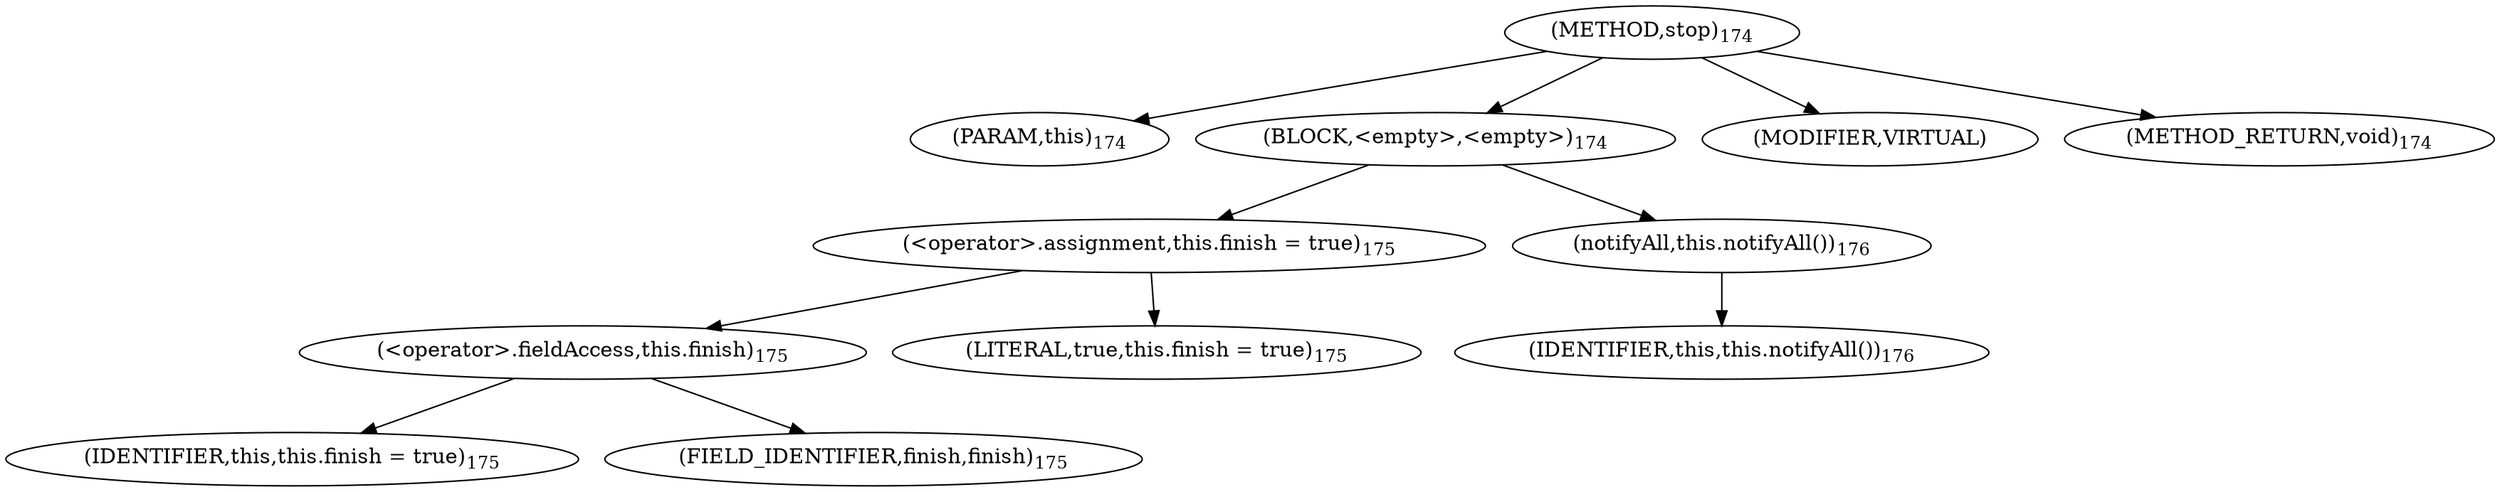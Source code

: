 digraph "stop" {  
"289" [label = <(METHOD,stop)<SUB>174</SUB>> ]
"22" [label = <(PARAM,this)<SUB>174</SUB>> ]
"290" [label = <(BLOCK,&lt;empty&gt;,&lt;empty&gt;)<SUB>174</SUB>> ]
"291" [label = <(&lt;operator&gt;.assignment,this.finish = true)<SUB>175</SUB>> ]
"292" [label = <(&lt;operator&gt;.fieldAccess,this.finish)<SUB>175</SUB>> ]
"293" [label = <(IDENTIFIER,this,this.finish = true)<SUB>175</SUB>> ]
"294" [label = <(FIELD_IDENTIFIER,finish,finish)<SUB>175</SUB>> ]
"295" [label = <(LITERAL,true,this.finish = true)<SUB>175</SUB>> ]
"296" [label = <(notifyAll,this.notifyAll())<SUB>176</SUB>> ]
"21" [label = <(IDENTIFIER,this,this.notifyAll())<SUB>176</SUB>> ]
"297" [label = <(MODIFIER,VIRTUAL)> ]
"298" [label = <(METHOD_RETURN,void)<SUB>174</SUB>> ]
  "289" -> "22" 
  "289" -> "290" 
  "289" -> "297" 
  "289" -> "298" 
  "290" -> "291" 
  "290" -> "296" 
  "291" -> "292" 
  "291" -> "295" 
  "292" -> "293" 
  "292" -> "294" 
  "296" -> "21" 
}
